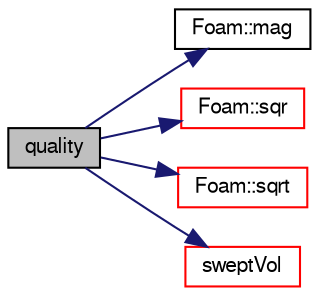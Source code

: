 digraph "quality"
{
  bgcolor="transparent";
  edge [fontname="FreeSans",fontsize="10",labelfontname="FreeSans",labelfontsize="10"];
  node [fontname="FreeSans",fontsize="10",shape=record];
  rankdir="LR";
  Node136 [label="quality",height=0.2,width=0.4,color="black", fillcolor="grey75", style="filled", fontcolor="black"];
  Node136 -> Node137 [color="midnightblue",fontsize="10",style="solid",fontname="FreeSans"];
  Node137 [label="Foam::mag",height=0.2,width=0.4,color="black",URL="$a21124.html#a929da2a3fdcf3dacbbe0487d3a330dae"];
  Node136 -> Node138 [color="midnightblue",fontsize="10",style="solid",fontname="FreeSans"];
  Node138 [label="Foam::sqr",height=0.2,width=0.4,color="red",URL="$a21124.html#a277dc11c581d53826ab5090b08f3b17b"];
  Node136 -> Node142 [color="midnightblue",fontsize="10",style="solid",fontname="FreeSans"];
  Node142 [label="Foam::sqrt",height=0.2,width=0.4,color="red",URL="$a21124.html#a8616bd62eebf2342a80222fecb1bda71"];
  Node136 -> Node144 [color="midnightblue",fontsize="10",style="solid",fontname="FreeSans"];
  Node144 [label="sweptVol",height=0.2,width=0.4,color="red",URL="$a27606.html#a45d2cf5f5f45fd03a902582b2b48ed3f",tooltip="Return swept-volume. "];
}
